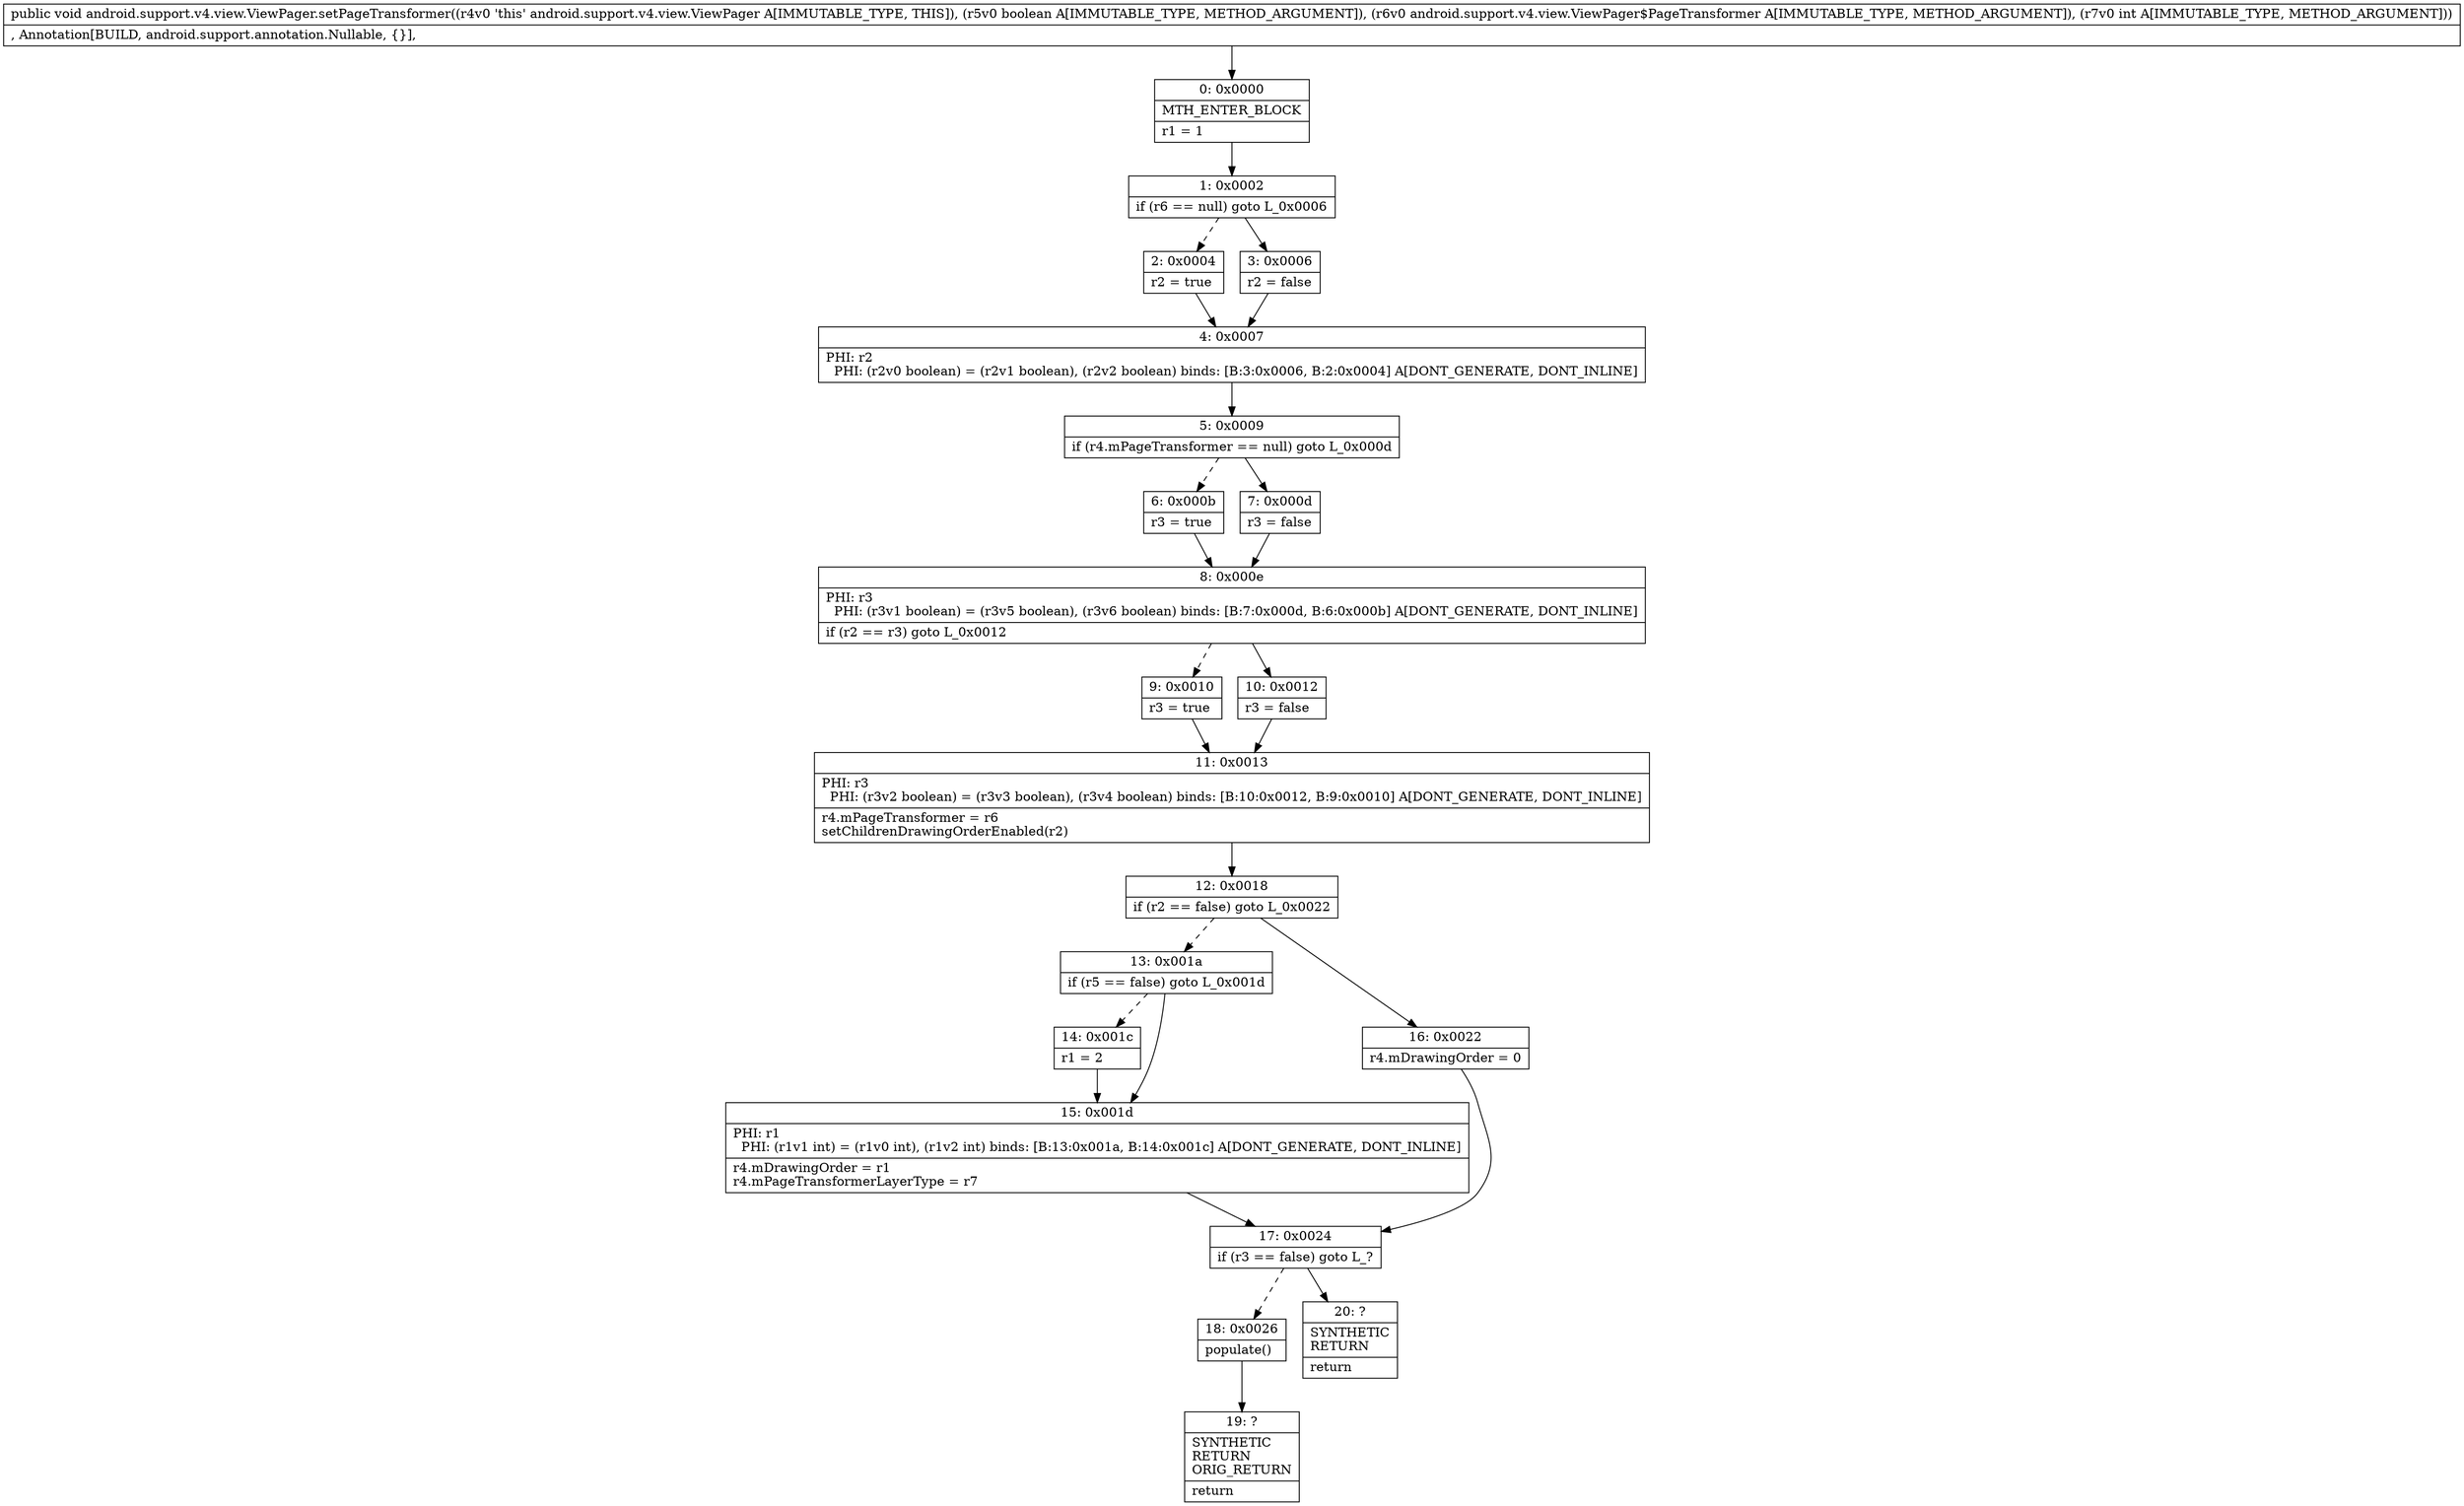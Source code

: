 digraph "CFG forandroid.support.v4.view.ViewPager.setPageTransformer(ZLandroid\/support\/v4\/view\/ViewPager$PageTransformer;I)V" {
Node_0 [shape=record,label="{0\:\ 0x0000|MTH_ENTER_BLOCK\l|r1 = 1\l}"];
Node_1 [shape=record,label="{1\:\ 0x0002|if (r6 == null) goto L_0x0006\l}"];
Node_2 [shape=record,label="{2\:\ 0x0004|r2 = true\l}"];
Node_3 [shape=record,label="{3\:\ 0x0006|r2 = false\l}"];
Node_4 [shape=record,label="{4\:\ 0x0007|PHI: r2 \l  PHI: (r2v0 boolean) = (r2v1 boolean), (r2v2 boolean) binds: [B:3:0x0006, B:2:0x0004] A[DONT_GENERATE, DONT_INLINE]\l}"];
Node_5 [shape=record,label="{5\:\ 0x0009|if (r4.mPageTransformer == null) goto L_0x000d\l}"];
Node_6 [shape=record,label="{6\:\ 0x000b|r3 = true\l}"];
Node_7 [shape=record,label="{7\:\ 0x000d|r3 = false\l}"];
Node_8 [shape=record,label="{8\:\ 0x000e|PHI: r3 \l  PHI: (r3v1 boolean) = (r3v5 boolean), (r3v6 boolean) binds: [B:7:0x000d, B:6:0x000b] A[DONT_GENERATE, DONT_INLINE]\l|if (r2 == r3) goto L_0x0012\l}"];
Node_9 [shape=record,label="{9\:\ 0x0010|r3 = true\l}"];
Node_10 [shape=record,label="{10\:\ 0x0012|r3 = false\l}"];
Node_11 [shape=record,label="{11\:\ 0x0013|PHI: r3 \l  PHI: (r3v2 boolean) = (r3v3 boolean), (r3v4 boolean) binds: [B:10:0x0012, B:9:0x0010] A[DONT_GENERATE, DONT_INLINE]\l|r4.mPageTransformer = r6\lsetChildrenDrawingOrderEnabled(r2)\l}"];
Node_12 [shape=record,label="{12\:\ 0x0018|if (r2 == false) goto L_0x0022\l}"];
Node_13 [shape=record,label="{13\:\ 0x001a|if (r5 == false) goto L_0x001d\l}"];
Node_14 [shape=record,label="{14\:\ 0x001c|r1 = 2\l}"];
Node_15 [shape=record,label="{15\:\ 0x001d|PHI: r1 \l  PHI: (r1v1 int) = (r1v0 int), (r1v2 int) binds: [B:13:0x001a, B:14:0x001c] A[DONT_GENERATE, DONT_INLINE]\l|r4.mDrawingOrder = r1\lr4.mPageTransformerLayerType = r7\l}"];
Node_16 [shape=record,label="{16\:\ 0x0022|r4.mDrawingOrder = 0\l}"];
Node_17 [shape=record,label="{17\:\ 0x0024|if (r3 == false) goto L_?\l}"];
Node_18 [shape=record,label="{18\:\ 0x0026|populate()\l}"];
Node_19 [shape=record,label="{19\:\ ?|SYNTHETIC\lRETURN\lORIG_RETURN\l|return\l}"];
Node_20 [shape=record,label="{20\:\ ?|SYNTHETIC\lRETURN\l|return\l}"];
MethodNode[shape=record,label="{public void android.support.v4.view.ViewPager.setPageTransformer((r4v0 'this' android.support.v4.view.ViewPager A[IMMUTABLE_TYPE, THIS]), (r5v0 boolean A[IMMUTABLE_TYPE, METHOD_ARGUMENT]), (r6v0 android.support.v4.view.ViewPager$PageTransformer A[IMMUTABLE_TYPE, METHOD_ARGUMENT]), (r7v0 int A[IMMUTABLE_TYPE, METHOD_ARGUMENT]))  | , Annotation[BUILD, android.support.annotation.Nullable, \{\}], \l}"];
MethodNode -> Node_0;
Node_0 -> Node_1;
Node_1 -> Node_2[style=dashed];
Node_1 -> Node_3;
Node_2 -> Node_4;
Node_3 -> Node_4;
Node_4 -> Node_5;
Node_5 -> Node_6[style=dashed];
Node_5 -> Node_7;
Node_6 -> Node_8;
Node_7 -> Node_8;
Node_8 -> Node_9[style=dashed];
Node_8 -> Node_10;
Node_9 -> Node_11;
Node_10 -> Node_11;
Node_11 -> Node_12;
Node_12 -> Node_13[style=dashed];
Node_12 -> Node_16;
Node_13 -> Node_14[style=dashed];
Node_13 -> Node_15;
Node_14 -> Node_15;
Node_15 -> Node_17;
Node_16 -> Node_17;
Node_17 -> Node_18[style=dashed];
Node_17 -> Node_20;
Node_18 -> Node_19;
}

